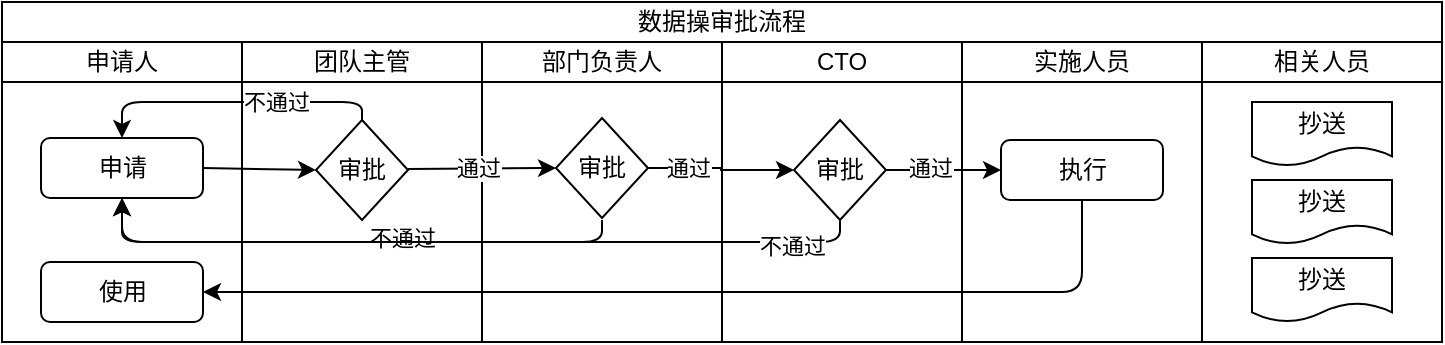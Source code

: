 <mxfile version="14.2.9" type="github">
  <diagram id="VMFxmdH4z1Ak0hR0MI4i" name="Page-1">
    <mxGraphModel dx="1381" dy="610" grid="1" gridSize="10" guides="1" tooltips="1" connect="1" arrows="1" fold="1" page="1" pageScale="1" pageWidth="827" pageHeight="1169" math="0" shadow="0">
      <root>
        <mxCell id="0" />
        <mxCell id="1" parent="0" />
        <mxCell id="8WOj1PvE4ul_VboiUXpr-1" value="" style="rounded=0;whiteSpace=wrap;html=1;fontStyle=1" vertex="1" parent="1">
          <mxGeometry x="664" y="160" width="120" height="130" as="geometry" />
        </mxCell>
        <mxCell id="eBu9w11p36_Ps7mkt3---1" value="数据操审批流程" style="rounded=0;whiteSpace=wrap;html=1;" parent="1" vertex="1">
          <mxGeometry x="64" y="120" width="720" height="20" as="geometry" />
        </mxCell>
        <mxCell id="eBu9w11p36_Ps7mkt3---3" value="申请人" style="rounded=0;whiteSpace=wrap;html=1;" parent="1" vertex="1">
          <mxGeometry x="64" y="140" width="120" height="20" as="geometry" />
        </mxCell>
        <mxCell id="eBu9w11p36_Ps7mkt3---4" value="团队主管" style="rounded=0;whiteSpace=wrap;html=1;" parent="1" vertex="1">
          <mxGeometry x="184" y="140" width="120" height="20" as="geometry" />
        </mxCell>
        <mxCell id="eBu9w11p36_Ps7mkt3---5" value="部门负责人" style="rounded=0;whiteSpace=wrap;html=1;" parent="1" vertex="1">
          <mxGeometry x="304" y="140" width="120" height="20" as="geometry" />
        </mxCell>
        <mxCell id="eBu9w11p36_Ps7mkt3---6" value="CTO" style="rounded=0;whiteSpace=wrap;html=1;" parent="1" vertex="1">
          <mxGeometry x="424" y="140" width="120" height="20" as="geometry" />
        </mxCell>
        <mxCell id="eBu9w11p36_Ps7mkt3---7" value="实施人员" style="rounded=0;whiteSpace=wrap;html=1;" parent="1" vertex="1">
          <mxGeometry x="544" y="140" width="120" height="20" as="geometry" />
        </mxCell>
        <mxCell id="eBu9w11p36_Ps7mkt3---8" value="" style="rounded=0;whiteSpace=wrap;html=1;" parent="1" vertex="1">
          <mxGeometry x="64" y="160" width="120" height="130" as="geometry" />
        </mxCell>
        <mxCell id="eBu9w11p36_Ps7mkt3---9" value="申请" style="rounded=1;whiteSpace=wrap;html=1;" parent="1" vertex="1">
          <mxGeometry x="83.5" y="188" width="81" height="30" as="geometry" />
        </mxCell>
        <mxCell id="eBu9w11p36_Ps7mkt3---10" value="" style="rounded=0;whiteSpace=wrap;html=1;" parent="1" vertex="1">
          <mxGeometry x="184" y="160" width="120" height="130" as="geometry" />
        </mxCell>
        <mxCell id="eBu9w11p36_Ps7mkt3---11" value="" style="rounded=0;whiteSpace=wrap;html=1;" parent="1" vertex="1">
          <mxGeometry x="304" y="160" width="120" height="130" as="geometry" />
        </mxCell>
        <mxCell id="eBu9w11p36_Ps7mkt3---12" value="" style="rounded=0;whiteSpace=wrap;html=1;fontStyle=1" parent="1" vertex="1">
          <mxGeometry x="424" y="160" width="120" height="130" as="geometry" />
        </mxCell>
        <mxCell id="eBu9w11p36_Ps7mkt3---13" value="" style="rounded=0;whiteSpace=wrap;html=1;" parent="1" vertex="1">
          <mxGeometry x="544" y="160" width="120" height="130" as="geometry" />
        </mxCell>
        <mxCell id="eBu9w11p36_Ps7mkt3---14" value="使用" style="rounded=1;whiteSpace=wrap;html=1;" parent="1" vertex="1">
          <mxGeometry x="83.5" y="250" width="81" height="30" as="geometry" />
        </mxCell>
        <mxCell id="eBu9w11p36_Ps7mkt3---15" value="审批" style="rhombus;whiteSpace=wrap;html=1;" parent="1" vertex="1">
          <mxGeometry x="221" y="179" width="46" height="50" as="geometry" />
        </mxCell>
        <mxCell id="8WOj1PvE4ul_VboiUXpr-6" style="edgeStyle=orthogonalEdgeStyle;rounded=0;orthogonalLoop=1;jettySize=auto;html=1;exitX=1;exitY=0.5;exitDx=0;exitDy=0;entryX=0;entryY=0.5;entryDx=0;entryDy=0;" edge="1" parent="1" source="eBu9w11p36_Ps7mkt3---16" target="8WOj1PvE4ul_VboiUXpr-4">
          <mxGeometry relative="1" as="geometry" />
        </mxCell>
        <mxCell id="8WOj1PvE4ul_VboiUXpr-13" value="通过" style="edgeLabel;html=1;align=center;verticalAlign=middle;resizable=0;points=[];" vertex="1" connectable="0" parent="8WOj1PvE4ul_VboiUXpr-6">
          <mxGeometry x="-0.46" relative="1" as="geometry">
            <mxPoint as="offset" />
          </mxGeometry>
        </mxCell>
        <mxCell id="eBu9w11p36_Ps7mkt3---16" value="审批" style="rhombus;whiteSpace=wrap;html=1;" parent="1" vertex="1">
          <mxGeometry x="341" y="178" width="46" height="50" as="geometry" />
        </mxCell>
        <mxCell id="eBu9w11p36_Ps7mkt3---17" value="执行" style="rounded=1;whiteSpace=wrap;html=1;" parent="1" vertex="1">
          <mxGeometry x="563.5" y="189" width="81" height="30" as="geometry" />
        </mxCell>
        <mxCell id="eBu9w11p36_Ps7mkt3---18" value="抄送" style="shape=document;whiteSpace=wrap;html=1;boundedLbl=1;" parent="1" vertex="1">
          <mxGeometry x="689" y="170" width="70" height="32" as="geometry" />
        </mxCell>
        <mxCell id="eBu9w11p36_Ps7mkt3---19" value="抄送" style="shape=document;whiteSpace=wrap;html=1;boundedLbl=1;" parent="1" vertex="1">
          <mxGeometry x="689" y="248" width="70" height="32" as="geometry" />
        </mxCell>
        <mxCell id="eBu9w11p36_Ps7mkt3---20" value="抄送" style="shape=document;whiteSpace=wrap;html=1;boundedLbl=1;" parent="1" vertex="1">
          <mxGeometry x="689" y="209" width="70" height="32" as="geometry" />
        </mxCell>
        <mxCell id="eBu9w11p36_Ps7mkt3---21" value="" style="endArrow=classic;html=1;exitX=1;exitY=0.5;exitDx=0;exitDy=0;entryX=0;entryY=0.5;entryDx=0;entryDy=0;" parent="1" source="eBu9w11p36_Ps7mkt3---9" target="eBu9w11p36_Ps7mkt3---15" edge="1">
          <mxGeometry width="50" height="50" relative="1" as="geometry">
            <mxPoint x="160" y="240" as="sourcePoint" />
            <mxPoint x="210" y="190" as="targetPoint" />
          </mxGeometry>
        </mxCell>
        <mxCell id="eBu9w11p36_Ps7mkt3---22" value="" style="endArrow=classic;html=1;exitX=1;exitY=0.5;exitDx=0;exitDy=0;entryX=0;entryY=0.5;entryDx=0;entryDy=0;" parent="1" target="eBu9w11p36_Ps7mkt3---16" edge="1">
          <mxGeometry width="50" height="50" relative="1" as="geometry">
            <mxPoint x="267" y="203.5" as="sourcePoint" />
            <mxPoint x="323.5" y="204.5" as="targetPoint" />
          </mxGeometry>
        </mxCell>
        <mxCell id="eBu9w11p36_Ps7mkt3---27" value="通过" style="edgeLabel;html=1;align=center;verticalAlign=middle;resizable=0;points=[];" parent="eBu9w11p36_Ps7mkt3---22" vertex="1" connectable="0">
          <mxGeometry x="-0.054" y="1" relative="1" as="geometry">
            <mxPoint as="offset" />
          </mxGeometry>
        </mxCell>
        <mxCell id="eBu9w11p36_Ps7mkt3---28" value="" style="endArrow=classic;html=1;exitX=0.5;exitY=0;exitDx=0;exitDy=0;entryX=0.5;entryY=0;entryDx=0;entryDy=0;" parent="1" source="eBu9w11p36_Ps7mkt3---15" target="eBu9w11p36_Ps7mkt3---9" edge="1">
          <mxGeometry width="50" height="50" relative="1" as="geometry">
            <mxPoint x="240" y="179" as="sourcePoint" />
            <mxPoint x="244" y="170" as="targetPoint" />
            <Array as="points">
              <mxPoint x="244" y="170" />
              <mxPoint x="124" y="170" />
            </Array>
          </mxGeometry>
        </mxCell>
        <mxCell id="eBu9w11p36_Ps7mkt3---30" value="不通过" style="edgeLabel;html=1;align=center;verticalAlign=middle;resizable=0;points=[];" parent="eBu9w11p36_Ps7mkt3---28" vertex="1" connectable="0">
          <mxGeometry x="-0.292" relative="1" as="geometry">
            <mxPoint as="offset" />
          </mxGeometry>
        </mxCell>
        <mxCell id="eBu9w11p36_Ps7mkt3---32" value="" style="endArrow=classic;html=1;entryX=0.5;entryY=1;entryDx=0;entryDy=0;" parent="1" target="eBu9w11p36_Ps7mkt3---9" edge="1">
          <mxGeometry width="50" height="50" relative="1" as="geometry">
            <mxPoint x="364" y="229" as="sourcePoint" />
            <mxPoint x="364" y="240" as="targetPoint" />
            <Array as="points">
              <mxPoint x="364" y="240" />
              <mxPoint x="124" y="240" />
              <mxPoint x="124" y="230" />
            </Array>
          </mxGeometry>
        </mxCell>
        <mxCell id="eBu9w11p36_Ps7mkt3---35" value="不通过" style="edgeLabel;html=1;align=center;verticalAlign=middle;resizable=0;points=[];" parent="eBu9w11p36_Ps7mkt3---32" vertex="1" connectable="0">
          <mxGeometry x="-0.187" y="-2" relative="1" as="geometry">
            <mxPoint as="offset" />
          </mxGeometry>
        </mxCell>
        <mxCell id="8WOj1PvE4ul_VboiUXpr-2" value="相关人员" style="rounded=0;whiteSpace=wrap;html=1;" vertex="1" parent="1">
          <mxGeometry x="664" y="140" width="120" height="20" as="geometry" />
        </mxCell>
        <mxCell id="8WOj1PvE4ul_VboiUXpr-7" style="edgeStyle=orthogonalEdgeStyle;rounded=0;orthogonalLoop=1;jettySize=auto;html=1;exitX=1;exitY=0.5;exitDx=0;exitDy=0;entryX=0;entryY=0.5;entryDx=0;entryDy=0;" edge="1" parent="1" source="8WOj1PvE4ul_VboiUXpr-4" target="eBu9w11p36_Ps7mkt3---17">
          <mxGeometry relative="1" as="geometry" />
        </mxCell>
        <mxCell id="8WOj1PvE4ul_VboiUXpr-14" value="通过" style="edgeLabel;html=1;align=center;verticalAlign=middle;resizable=0;points=[];" vertex="1" connectable="0" parent="8WOj1PvE4ul_VboiUXpr-7">
          <mxGeometry x="-0.235" y="1" relative="1" as="geometry">
            <mxPoint as="offset" />
          </mxGeometry>
        </mxCell>
        <mxCell id="8WOj1PvE4ul_VboiUXpr-4" value="审批" style="rhombus;whiteSpace=wrap;html=1;" vertex="1" parent="1">
          <mxGeometry x="460" y="179" width="46" height="50" as="geometry" />
        </mxCell>
        <mxCell id="8WOj1PvE4ul_VboiUXpr-10" value="" style="endArrow=classic;html=1;exitX=0.5;exitY=1;exitDx=0;exitDy=0;entryX=1;entryY=0.5;entryDx=0;entryDy=0;" edge="1" parent="1" source="eBu9w11p36_Ps7mkt3---17" target="eBu9w11p36_Ps7mkt3---14">
          <mxGeometry width="50" height="50" relative="1" as="geometry">
            <mxPoint x="600" y="270" as="sourcePoint" />
            <mxPoint x="650" y="220" as="targetPoint" />
            <Array as="points">
              <mxPoint x="604" y="265" />
            </Array>
          </mxGeometry>
        </mxCell>
        <mxCell id="8WOj1PvE4ul_VboiUXpr-11" value="" style="endArrow=classic;html=1;exitX=0.5;exitY=1;exitDx=0;exitDy=0;entryX=0.5;entryY=1;entryDx=0;entryDy=0;" edge="1" parent="1" source="8WOj1PvE4ul_VboiUXpr-4" target="eBu9w11p36_Ps7mkt3---9">
          <mxGeometry width="50" height="50" relative="1" as="geometry">
            <mxPoint x="480" y="280" as="sourcePoint" />
            <mxPoint x="530" y="230" as="targetPoint" />
            <Array as="points">
              <mxPoint x="483" y="240" />
              <mxPoint x="124" y="240" />
            </Array>
          </mxGeometry>
        </mxCell>
        <mxCell id="8WOj1PvE4ul_VboiUXpr-12" value="不通过" style="edgeLabel;html=1;align=center;verticalAlign=middle;resizable=0;points=[];" vertex="1" connectable="0" parent="8WOj1PvE4ul_VboiUXpr-11">
          <mxGeometry x="-0.821" y="2" relative="1" as="geometry">
            <mxPoint as="offset" />
          </mxGeometry>
        </mxCell>
      </root>
    </mxGraphModel>
  </diagram>
</mxfile>
